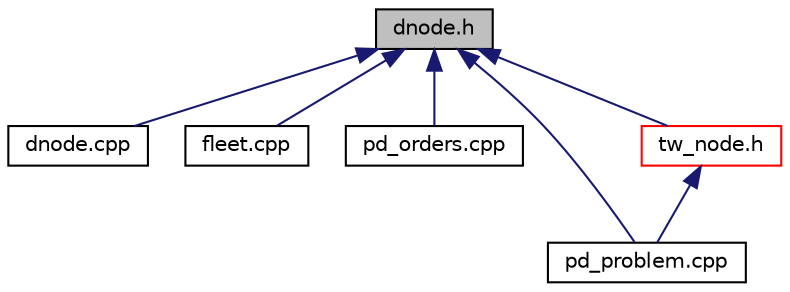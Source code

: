 digraph "dnode.h"
{
  edge [fontname="Helvetica",fontsize="10",labelfontname="Helvetica",labelfontsize="10"];
  node [fontname="Helvetica",fontsize="10",shape=record];
  Node7 [label="dnode.h",height=0.2,width=0.4,color="black", fillcolor="grey75", style="filled", fontcolor="black"];
  Node7 -> Node8 [dir="back",color="midnightblue",fontsize="10",style="solid",fontname="Helvetica"];
  Node8 [label="dnode.cpp",height=0.2,width=0.4,color="black", fillcolor="white", style="filled",URL="$dnode_8cpp.html"];
  Node7 -> Node9 [dir="back",color="midnightblue",fontsize="10",style="solid",fontname="Helvetica"];
  Node9 [label="fleet.cpp",height=0.2,width=0.4,color="black", fillcolor="white", style="filled",URL="$fleet_8cpp.html"];
  Node7 -> Node10 [dir="back",color="midnightblue",fontsize="10",style="solid",fontname="Helvetica"];
  Node10 [label="pd_orders.cpp",height=0.2,width=0.4,color="black", fillcolor="white", style="filled",URL="$pd__orders_8cpp.html"];
  Node7 -> Node11 [dir="back",color="midnightblue",fontsize="10",style="solid",fontname="Helvetica"];
  Node11 [label="pd_problem.cpp",height=0.2,width=0.4,color="black", fillcolor="white", style="filled",URL="$pd__problem_8cpp.html"];
  Node7 -> Node12 [dir="back",color="midnightblue",fontsize="10",style="solid",fontname="Helvetica"];
  Node12 [label="tw_node.h",height=0.2,width=0.4,color="red", fillcolor="white", style="filled",URL="$tw__node_8h.html"];
  Node12 -> Node11 [dir="back",color="midnightblue",fontsize="10",style="solid",fontname="Helvetica"];
}
